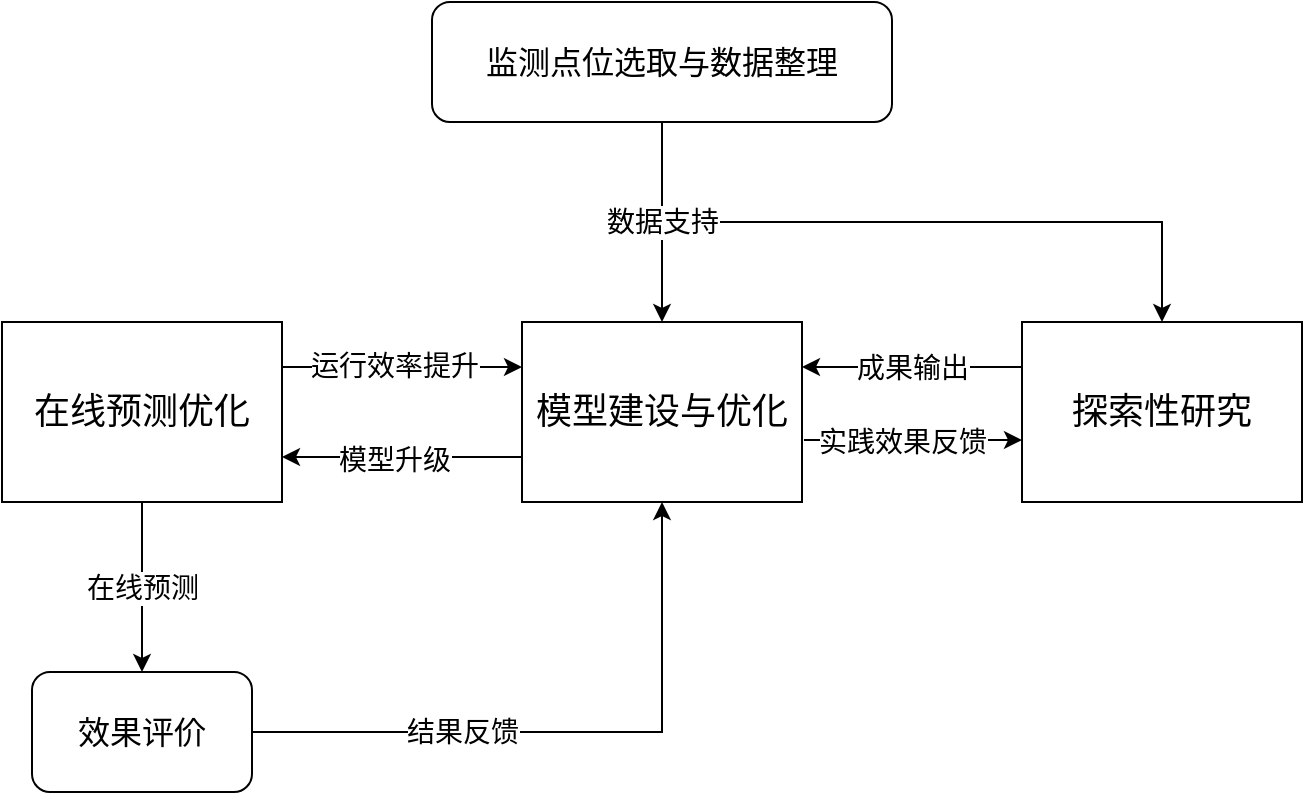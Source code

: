 <mxfile version="15.3.1" type="github">
  <diagram id="5_cnRUb7jA8dsfvRN5lG" name="Page-1">
    <mxGraphModel dx="1342" dy="922" grid="1" gridSize="10" guides="1" tooltips="1" connect="1" arrows="1" fold="1" page="1" pageScale="1" pageWidth="827" pageHeight="1169" math="0" shadow="0">
      <root>
        <mxCell id="0" />
        <mxCell id="1" parent="0" />
        <mxCell id="a1d34m7m4BTlSBjaba5_-12" style="edgeStyle=orthogonalEdgeStyle;curved=1;rounded=0;orthogonalLoop=1;jettySize=auto;html=1;entryX=0;entryY=0.25;entryDx=0;entryDy=0;fontSize=16;exitX=1;exitY=0.25;exitDx=0;exitDy=0;" edge="1" parent="1" source="a1d34m7m4BTlSBjaba5_-17" target="a1d34m7m4BTlSBjaba5_-18">
          <mxGeometry relative="1" as="geometry">
            <mxPoint x="254" y="440" as="sourcePoint" />
            <mxPoint x="375.109" y="421.109" as="targetPoint" />
          </mxGeometry>
        </mxCell>
        <mxCell id="a1d34m7m4BTlSBjaba5_-13" value="运行效率提升" style="edgeLabel;html=1;align=center;verticalAlign=middle;resizable=0;points=[];fontSize=14;" vertex="1" connectable="0" parent="a1d34m7m4BTlSBjaba5_-12">
          <mxGeometry x="0.256" y="-1" relative="1" as="geometry">
            <mxPoint x="-20" y="-2" as="offset" />
          </mxGeometry>
        </mxCell>
        <mxCell id="a1d34m7m4BTlSBjaba5_-14" value="在线预测" style="rounded=0;orthogonalLoop=1;jettySize=auto;html=1;exitX=0.5;exitY=1;exitDx=0;exitDy=0;entryX=0.5;entryY=0;entryDx=0;entryDy=0;fontSize=14;exitPerimeter=0;" edge="1" parent="1" source="a1d34m7m4BTlSBjaba5_-17" target="a1d34m7m4BTlSBjaba5_-7">
          <mxGeometry relative="1" as="geometry">
            <mxPoint x="180" y="510" as="sourcePoint" />
          </mxGeometry>
        </mxCell>
        <mxCell id="a1d34m7m4BTlSBjaba5_-10" style="edgeStyle=orthogonalEdgeStyle;curved=1;rounded=0;orthogonalLoop=1;jettySize=auto;html=1;exitX=0;exitY=0.75;exitDx=0;exitDy=0;entryX=1;entryY=0.75;entryDx=0;entryDy=0;fontSize=16;" edge="1" parent="1" source="a1d34m7m4BTlSBjaba5_-18" target="a1d34m7m4BTlSBjaba5_-17">
          <mxGeometry relative="1" as="geometry">
            <mxPoint x="375.109" y="493.891" as="sourcePoint" />
            <mxPoint x="253.891" y="493.891" as="targetPoint" />
          </mxGeometry>
        </mxCell>
        <mxCell id="a1d34m7m4BTlSBjaba5_-11" value="模型升级" style="edgeLabel;html=1;align=center;verticalAlign=middle;resizable=0;points=[];fontSize=14;" vertex="1" connectable="0" parent="a1d34m7m4BTlSBjaba5_-10">
          <mxGeometry x="0.305" y="1" relative="1" as="geometry">
            <mxPoint x="14" as="offset" />
          </mxGeometry>
        </mxCell>
        <mxCell id="a1d34m7m4BTlSBjaba5_-16" value="成果输出" style="edgeStyle=orthogonalEdgeStyle;curved=1;rounded=0;orthogonalLoop=1;jettySize=auto;html=1;exitX=0;exitY=0.25;exitDx=0;exitDy=0;entryX=1;entryY=0.25;entryDx=0;entryDy=0;fontSize=14;" edge="1" parent="1" source="a1d34m7m4BTlSBjaba5_-19" target="a1d34m7m4BTlSBjaba5_-18">
          <mxGeometry relative="1" as="geometry">
            <mxPoint x="611" y="460" as="sourcePoint" />
            <mxPoint x="520" y="460" as="targetPoint" />
          </mxGeometry>
        </mxCell>
        <mxCell id="a1d34m7m4BTlSBjaba5_-23" style="edgeStyle=orthogonalEdgeStyle;rounded=0;orthogonalLoop=1;jettySize=auto;html=1;exitX=1;exitY=0.5;exitDx=0;exitDy=0;entryX=0.5;entryY=1;entryDx=0;entryDy=0;fontSize=14;" edge="1" parent="1" source="a1d34m7m4BTlSBjaba5_-7" target="a1d34m7m4BTlSBjaba5_-18">
          <mxGeometry relative="1" as="geometry" />
        </mxCell>
        <mxCell id="a1d34m7m4BTlSBjaba5_-24" value="结果反馈" style="edgeLabel;html=1;align=center;verticalAlign=middle;resizable=0;points=[];fontSize=14;" vertex="1" connectable="0" parent="a1d34m7m4BTlSBjaba5_-23">
          <mxGeometry x="0.361" y="1" relative="1" as="geometry">
            <mxPoint x="-99" y="13" as="offset" />
          </mxGeometry>
        </mxCell>
        <mxCell id="a1d34m7m4BTlSBjaba5_-7" value="效果评价" style="rounded=1;whiteSpace=wrap;html=1;fontSize=16;" vertex="1" parent="1">
          <mxGeometry x="125" y="585" width="110" height="60" as="geometry" />
        </mxCell>
        <mxCell id="a1d34m7m4BTlSBjaba5_-17" value="&lt;font style=&quot;font-size: 18px&quot;&gt;在线预测优化&lt;/font&gt;" style="rounded=0;whiteSpace=wrap;html=1;fontSize=14;" vertex="1" parent="1">
          <mxGeometry x="110" y="410" width="140" height="90" as="geometry" />
        </mxCell>
        <mxCell id="a1d34m7m4BTlSBjaba5_-18" value="&lt;font style=&quot;font-size: 18px&quot;&gt;模型建设与优化&lt;/font&gt;" style="rounded=0;whiteSpace=wrap;html=1;fontSize=14;" vertex="1" parent="1">
          <mxGeometry x="370" y="410" width="140" height="90" as="geometry" />
        </mxCell>
        <mxCell id="a1d34m7m4BTlSBjaba5_-19" value="&lt;font style=&quot;font-size: 18px&quot;&gt;探索性研究&lt;/font&gt;" style="rounded=0;whiteSpace=wrap;html=1;fontSize=14;" vertex="1" parent="1">
          <mxGeometry x="620" y="410" width="140" height="90" as="geometry" />
        </mxCell>
        <mxCell id="a1d34m7m4BTlSBjaba5_-21" value="" style="edgeStyle=orthogonalEdgeStyle;curved=1;rounded=0;orthogonalLoop=1;jettySize=auto;html=1;exitX=1.007;exitY=0.656;exitDx=0;exitDy=0;fontSize=14;exitPerimeter=0;" edge="1" parent="1" source="a1d34m7m4BTlSBjaba5_-18">
          <mxGeometry relative="1" as="geometry">
            <mxPoint x="630" y="442.5" as="sourcePoint" />
            <mxPoint x="620" y="469" as="targetPoint" />
          </mxGeometry>
        </mxCell>
        <mxCell id="a1d34m7m4BTlSBjaba5_-22" value="实践效果反馈" style="edgeLabel;html=1;align=center;verticalAlign=middle;resizable=0;points=[];fontSize=14;" vertex="1" connectable="0" parent="a1d34m7m4BTlSBjaba5_-21">
          <mxGeometry x="-0.211" y="-1" relative="1" as="geometry">
            <mxPoint x="6" as="offset" />
          </mxGeometry>
        </mxCell>
        <mxCell id="a1d34m7m4BTlSBjaba5_-26" style="edgeStyle=orthogonalEdgeStyle;rounded=0;orthogonalLoop=1;jettySize=auto;html=1;exitX=0.5;exitY=1;exitDx=0;exitDy=0;entryX=0.5;entryY=0;entryDx=0;entryDy=0;fontSize=14;" edge="1" parent="1" source="a1d34m7m4BTlSBjaba5_-25" target="a1d34m7m4BTlSBjaba5_-18">
          <mxGeometry relative="1" as="geometry" />
        </mxCell>
        <mxCell id="a1d34m7m4BTlSBjaba5_-27" style="edgeStyle=orthogonalEdgeStyle;rounded=0;orthogonalLoop=1;jettySize=auto;html=1;exitX=0.5;exitY=1;exitDx=0;exitDy=0;entryX=0.5;entryY=0;entryDx=0;entryDy=0;fontSize=14;" edge="1" parent="1" source="a1d34m7m4BTlSBjaba5_-25" target="a1d34m7m4BTlSBjaba5_-19">
          <mxGeometry relative="1" as="geometry" />
        </mxCell>
        <mxCell id="a1d34m7m4BTlSBjaba5_-28" value="数据支持" style="edgeLabel;html=1;align=center;verticalAlign=middle;resizable=0;points=[];fontSize=14;" vertex="1" connectable="0" parent="a1d34m7m4BTlSBjaba5_-27">
          <mxGeometry x="-0.766" y="2" relative="1" as="geometry">
            <mxPoint x="-2" y="9" as="offset" />
          </mxGeometry>
        </mxCell>
        <mxCell id="a1d34m7m4BTlSBjaba5_-25" value="监测点位选取与数据整理" style="rounded=1;whiteSpace=wrap;html=1;fontSize=16;" vertex="1" parent="1">
          <mxGeometry x="325" y="250" width="230" height="60" as="geometry" />
        </mxCell>
      </root>
    </mxGraphModel>
  </diagram>
</mxfile>
